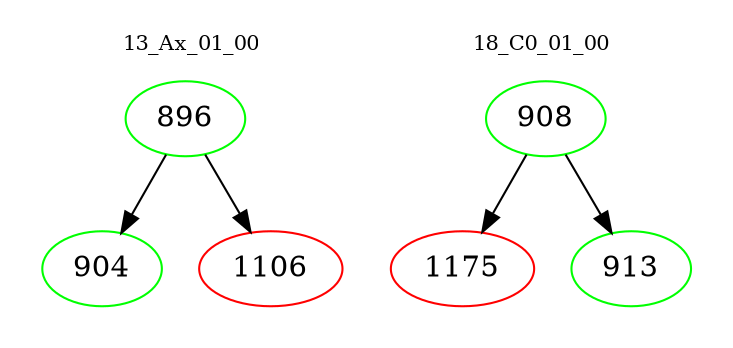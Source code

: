 digraph{
subgraph cluster_0 {
color = white
label = "13_Ax_01_00";
fontsize=10;
T0_896 [label="896", color="green"]
T0_896 -> T0_904 [color="black"]
T0_904 [label="904", color="green"]
T0_896 -> T0_1106 [color="black"]
T0_1106 [label="1106", color="red"]
}
subgraph cluster_1 {
color = white
label = "18_C0_01_00";
fontsize=10;
T1_908 [label="908", color="green"]
T1_908 -> T1_1175 [color="black"]
T1_1175 [label="1175", color="red"]
T1_908 -> T1_913 [color="black"]
T1_913 [label="913", color="green"]
}
}

